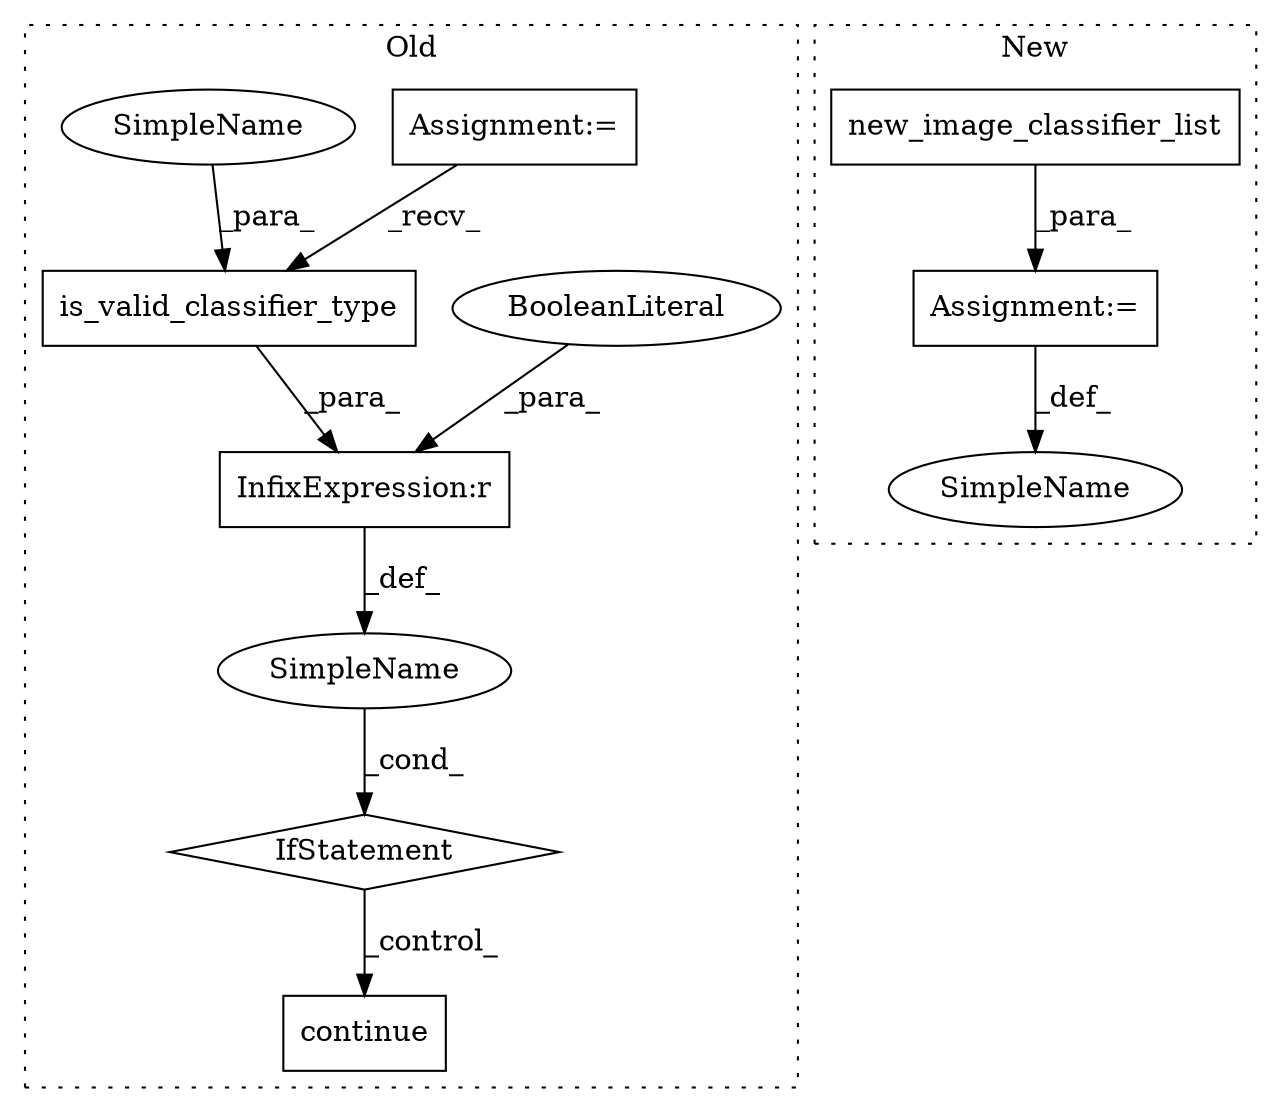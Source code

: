 digraph G {
subgraph cluster0 {
1 [label="IfStatement" a="25" s="12050,12118" l="4,2" shape="diamond"];
4 [label="continue" a="18" s="12130" l="9" shape="box"];
5 [label="InfixExpression:r" a="27" s="12109" l="4" shape="box"];
6 [label="BooleanLiteral" a="9" s="12113" l="5" shape="ellipse"];
7 [label="SimpleName" a="42" s="" l="" shape="ellipse"];
8 [label="is_valid_classifier_type" a="32" s="12073,12108" l="25,1" shape="box"];
9 [label="Assignment:=" a="7" s="11655" l="18" shape="box"];
11 [label="SimpleName" a="42" s="12098" l="10" shape="ellipse"];
label = "Old";
style="dotted";
}
subgraph cluster1 {
2 [label="new_image_classifier_list" a="32" s="11165,11209" l="26,1" shape="box"];
3 [label="SimpleName" a="42" s="11415" l="10" shape="ellipse"];
10 [label="Assignment:=" a="7" s="11164" l="1" shape="box"];
label = "New";
style="dotted";
}
1 -> 4 [label="_control_"];
2 -> 10 [label="_para_"];
5 -> 7 [label="_def_"];
6 -> 5 [label="_para_"];
7 -> 1 [label="_cond_"];
8 -> 5 [label="_para_"];
9 -> 8 [label="_recv_"];
10 -> 3 [label="_def_"];
11 -> 8 [label="_para_"];
}